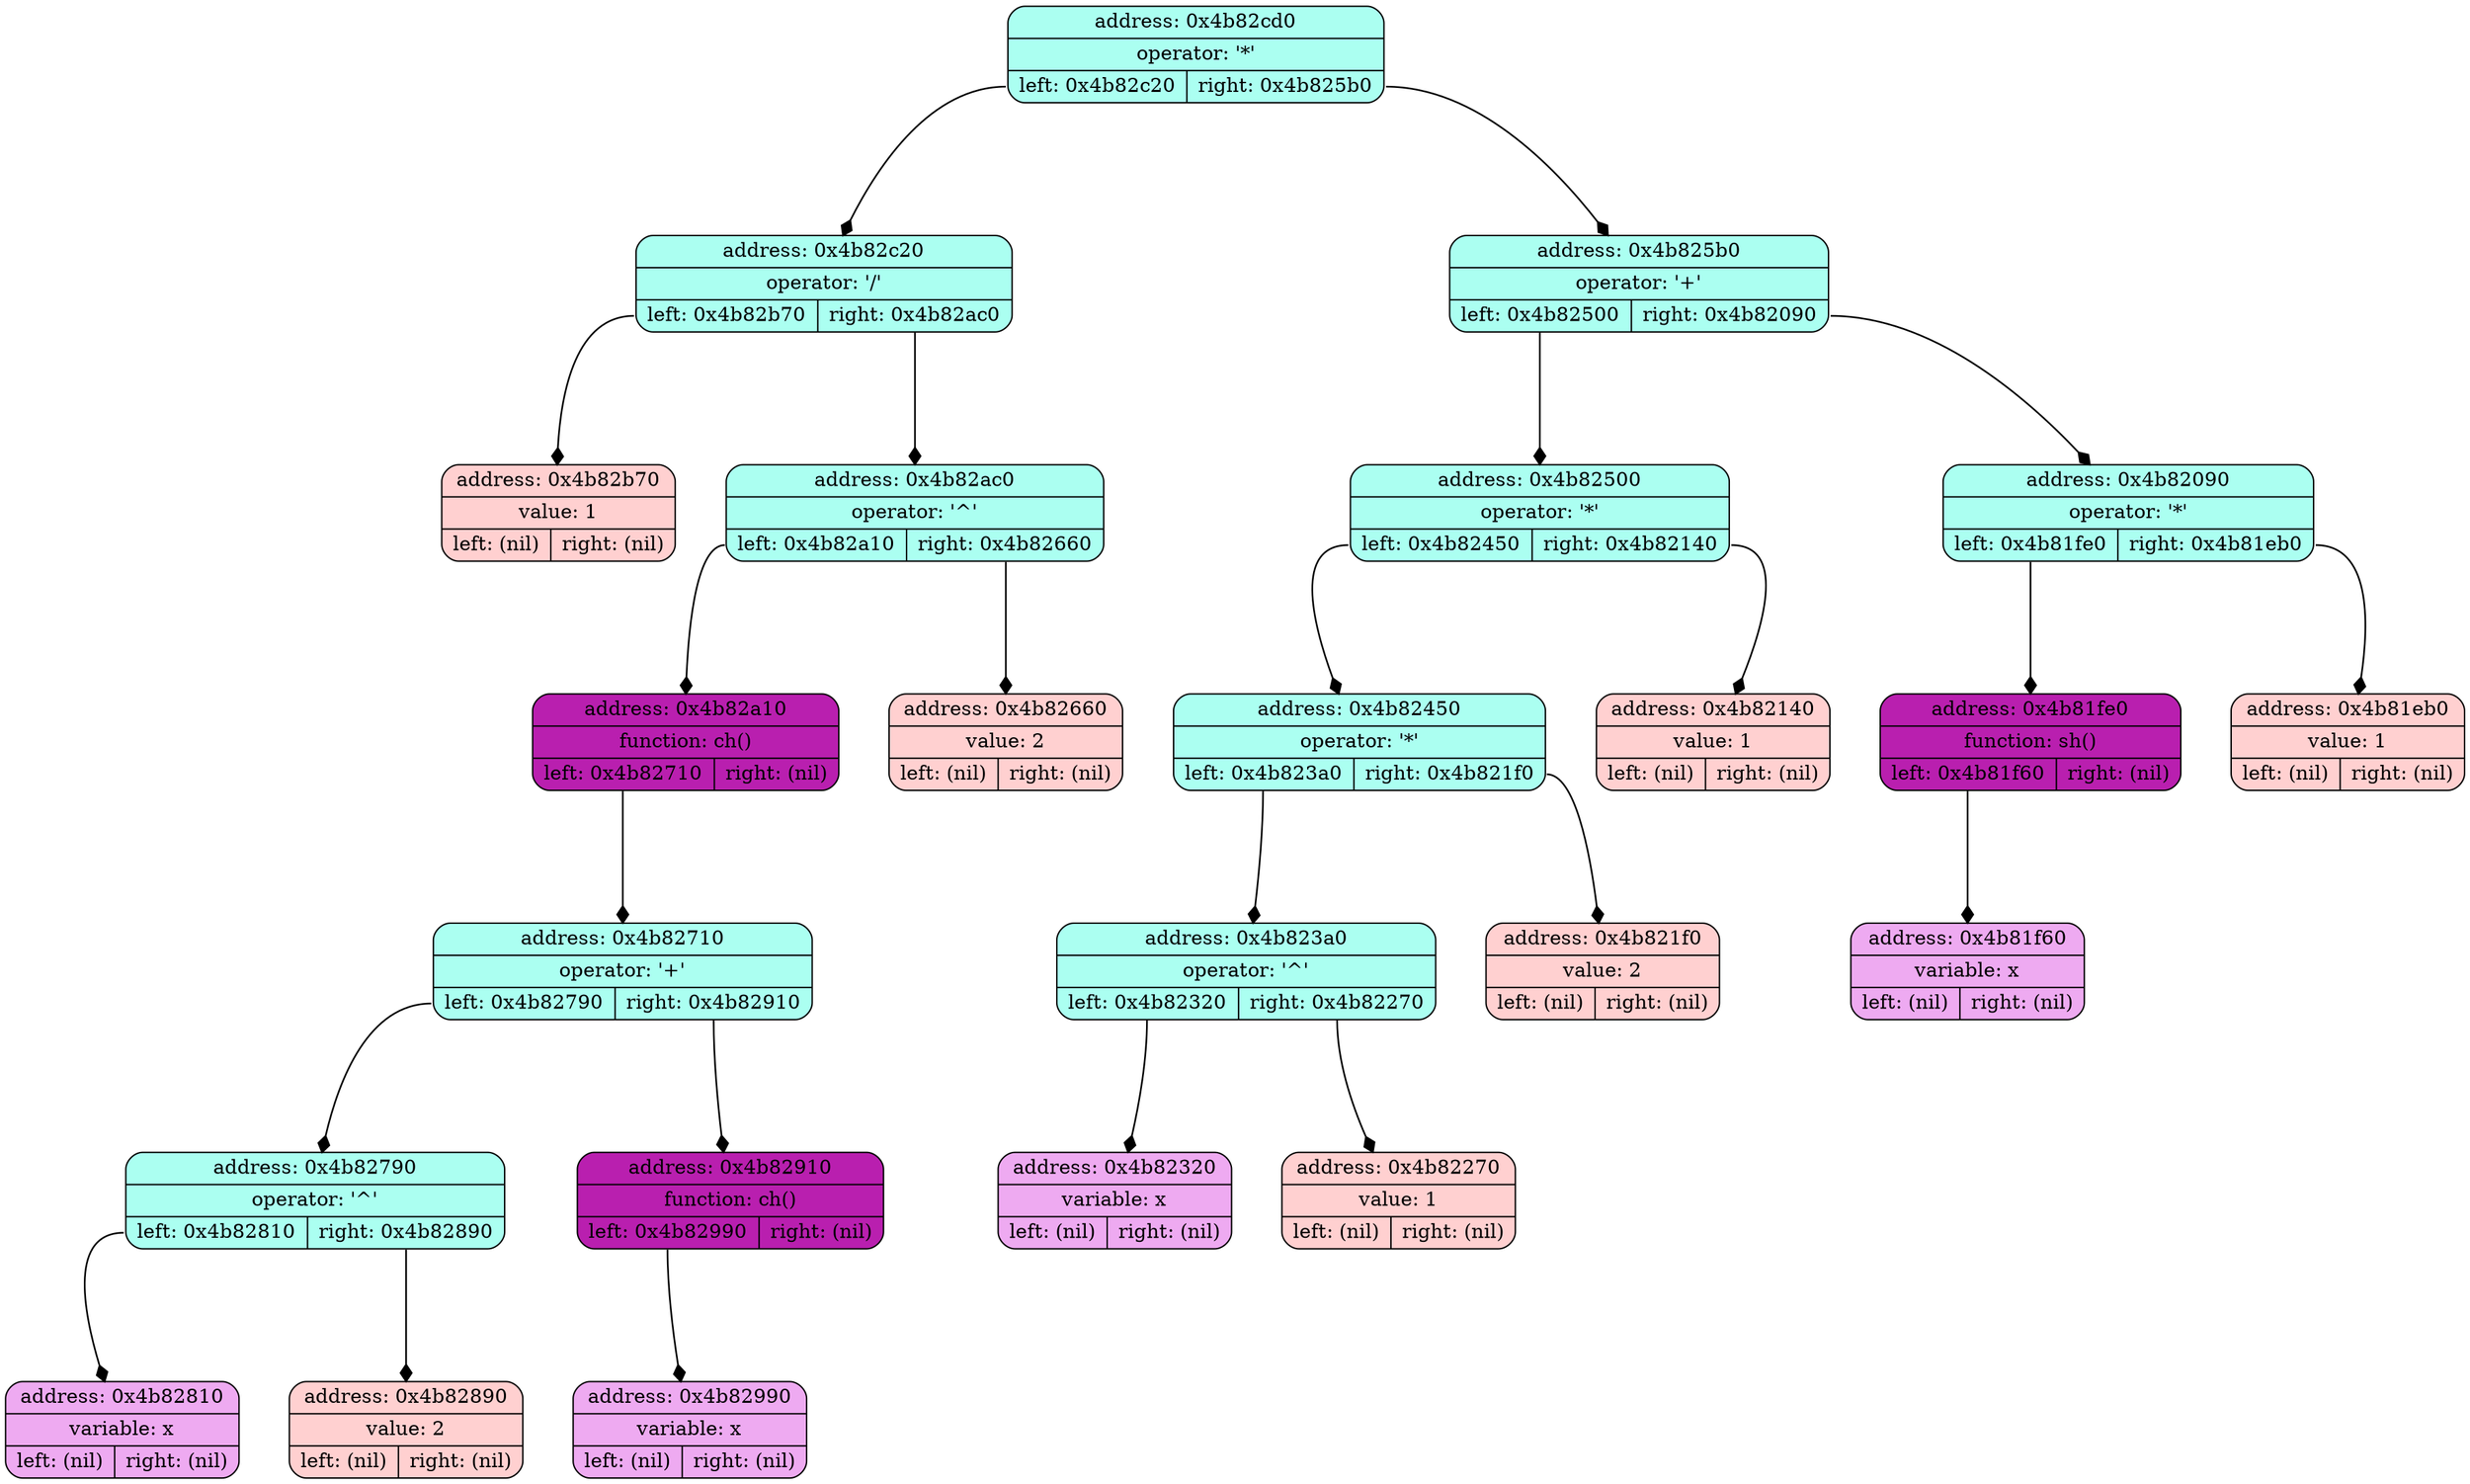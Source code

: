 digraph List {
	dpi = 100;
	fontname = "Comic Sans MS";
	fontsize = 20;
	rankdir  = TB;
graph [fillcolor = lightgreen, ranksep = 1.3, nodesep = 0.5, style = "rounded", color = green, penwidth = 2];
edge [color = black, arrowhead = diamond, arrowsize = 1, penwidth = 1.2];
node1 [shape = Mrecord, style = filled, fillcolor = "#ABFFF1", label ="{address: 0x4b82cd0|operator: '*'| { <ptr1> left: 0x4b82c20| <ptr2> right: 0x4b825b0}}"]
node2 [shape = Mrecord, style = filled, fillcolor = "#ABFFF1", label ="{address: 0x4b82cd0|operator: '*'| { <ptr1> left: 0x4b82c20| <ptr2> right: 0x4b825b0}}"]
node1: <ptr1> -> node2; node3 [shape = Mrecord, style = filled, fillcolor = "#ABFFF1", label ="{address: 0x4b82cd0|operator: '*'| { <ptr1> left: 0x4b82c20| <ptr2> right: 0x4b825b0}}"]
node1: <ptr2> -> node3; 
node2 [shape = Mrecord, style = filled, fillcolor = "#ABFFF1", label ="{address: 0x4b82c20|operator: '/'| { <ptr1> left: 0x4b82b70| <ptr2> right: 0x4b82ac0}}"]
node4 [shape = Mrecord, style = filled, fillcolor = "#ABFFF1", label ="{address: 0x4b82c20|operator: '/'| { <ptr1> left: 0x4b82b70| <ptr2> right: 0x4b82ac0}}"]
node2: <ptr1> -> node4; node5 [shape = Mrecord, style = filled, fillcolor = "#ABFFF1", label ="{address: 0x4b82c20|operator: '/'| { <ptr1> left: 0x4b82b70| <ptr2> right: 0x4b82ac0}}"]
node2: <ptr2> -> node5; 
node3 [shape = Mrecord, style = filled, fillcolor = "#ABFFF1", label ="{address: 0x4b825b0|operator: '+'| { <ptr1> left: 0x4b82500| <ptr2> right: 0x4b82090}}"]
node6 [shape = Mrecord, style = filled, fillcolor = "#ABFFF1", label ="{address: 0x4b825b0|operator: '+'| { <ptr1> left: 0x4b82500| <ptr2> right: 0x4b82090}}"]
node3: <ptr1> -> node6; node7 [shape = Mrecord, style = filled, fillcolor = "#ABFFF1", label ="{address: 0x4b825b0|operator: '+'| { <ptr1> left: 0x4b82500| <ptr2> right: 0x4b82090}}"]
node3: <ptr2> -> node7; 
node4 [shape = Mrecord, style = filled, fillcolor = "#FFD0D0", label ="{address: 0x4b82b70|value: 1| { <ptr1> left: (nil)| <ptr2> right: (nil)}}"]

node5 [shape = Mrecord, style = filled, fillcolor = "#ABFFF1", label ="{address: 0x4b82ac0|operator: '^'| { <ptr1> left: 0x4b82a10| <ptr2> right: 0x4b82660}}"]
node8 [shape = Mrecord, style = filled, fillcolor = "#ABFFF1", label ="{address: 0x4b82ac0|operator: '^'| { <ptr1> left: 0x4b82a10| <ptr2> right: 0x4b82660}}"]
node5: <ptr1> -> node8; node9 [shape = Mrecord, style = filled, fillcolor = "#ABFFF1", label ="{address: 0x4b82ac0|operator: '^'| { <ptr1> left: 0x4b82a10| <ptr2> right: 0x4b82660}}"]
node5: <ptr2> -> node9; 
node6 [shape = Mrecord, style = filled, fillcolor = "#ABFFF1", label ="{address: 0x4b82500|operator: '*'| { <ptr1> left: 0x4b82450| <ptr2> right: 0x4b82140}}"]
node10 [shape = Mrecord, style = filled, fillcolor = "#ABFFF1", label ="{address: 0x4b82500|operator: '*'| { <ptr1> left: 0x4b82450| <ptr2> right: 0x4b82140}}"]
node6: <ptr1> -> node10; node11 [shape = Mrecord, style = filled, fillcolor = "#ABFFF1", label ="{address: 0x4b82500|operator: '*'| { <ptr1> left: 0x4b82450| <ptr2> right: 0x4b82140}}"]
node6: <ptr2> -> node11; 
node7 [shape = Mrecord, style = filled, fillcolor = "#ABFFF1", label ="{address: 0x4b82090|operator: '*'| { <ptr1> left: 0x4b81fe0| <ptr2> right: 0x4b81eb0}}"]
node12 [shape = Mrecord, style = filled, fillcolor = "#ABFFF1", label ="{address: 0x4b82090|operator: '*'| { <ptr1> left: 0x4b81fe0| <ptr2> right: 0x4b81eb0}}"]
node7: <ptr1> -> node12; node13 [shape = Mrecord, style = filled, fillcolor = "#ABFFF1", label ="{address: 0x4b82090|operator: '*'| { <ptr1> left: 0x4b81fe0| <ptr2> right: 0x4b81eb0}}"]
node7: <ptr2> -> node13; 
node8 [shape = Mrecord, style = filled, fillcolor = "#B91FAF", label ="{address: 0x4b82a10|function: ch()| { <ptr1> left: 0x4b82710| <ptr2> right: (nil)}}"]
node14 [shape = Mrecord, style = filled, fillcolor = "#B91FAF", label ="{address: 0x4b82a10|function: ch()| { <ptr1> left: 0x4b82710| <ptr2> right: (nil)}}"]
node8: <ptr1> -> node14; 
node9 [shape = Mrecord, style = filled, fillcolor = "#FFD0D0", label ="{address: 0x4b82660|value: 2| { <ptr1> left: (nil)| <ptr2> right: (nil)}}"]

node10 [shape = Mrecord, style = filled, fillcolor = "#ABFFF1", label ="{address: 0x4b82450|operator: '*'| { <ptr1> left: 0x4b823a0| <ptr2> right: 0x4b821f0}}"]
node15 [shape = Mrecord, style = filled, fillcolor = "#ABFFF1", label ="{address: 0x4b82450|operator: '*'| { <ptr1> left: 0x4b823a0| <ptr2> right: 0x4b821f0}}"]
node10: <ptr1> -> node15; node16 [shape = Mrecord, style = filled, fillcolor = "#ABFFF1", label ="{address: 0x4b82450|operator: '*'| { <ptr1> left: 0x4b823a0| <ptr2> right: 0x4b821f0}}"]
node10: <ptr2> -> node16; 
node11 [shape = Mrecord, style = filled, fillcolor = "#FFD0D0", label ="{address: 0x4b82140|value: 1| { <ptr1> left: (nil)| <ptr2> right: (nil)}}"]

node12 [shape = Mrecord, style = filled, fillcolor = "#B91FAF", label ="{address: 0x4b81fe0|function: sh()| { <ptr1> left: 0x4b81f60| <ptr2> right: (nil)}}"]
node17 [shape = Mrecord, style = filled, fillcolor = "#B91FAF", label ="{address: 0x4b81fe0|function: sh()| { <ptr1> left: 0x4b81f60| <ptr2> right: (nil)}}"]
node12: <ptr1> -> node17; 
node13 [shape = Mrecord, style = filled, fillcolor = "#FFD0D0", label ="{address: 0x4b81eb0|value: 1| { <ptr1> left: (nil)| <ptr2> right: (nil)}}"]

node14 [shape = Mrecord, style = filled, fillcolor = "#ABFFF1", label ="{address: 0x4b82710|operator: '+'| { <ptr1> left: 0x4b82790| <ptr2> right: 0x4b82910}}"]
node18 [shape = Mrecord, style = filled, fillcolor = "#ABFFF1", label ="{address: 0x4b82710|operator: '+'| { <ptr1> left: 0x4b82790| <ptr2> right: 0x4b82910}}"]
node14: <ptr1> -> node18; node19 [shape = Mrecord, style = filled, fillcolor = "#ABFFF1", label ="{address: 0x4b82710|operator: '+'| { <ptr1> left: 0x4b82790| <ptr2> right: 0x4b82910}}"]
node14: <ptr2> -> node19; 
node15 [shape = Mrecord, style = filled, fillcolor = "#ABFFF1", label ="{address: 0x4b823a0|operator: '^'| { <ptr1> left: 0x4b82320| <ptr2> right: 0x4b82270}}"]
node20 [shape = Mrecord, style = filled, fillcolor = "#ABFFF1", label ="{address: 0x4b823a0|operator: '^'| { <ptr1> left: 0x4b82320| <ptr2> right: 0x4b82270}}"]
node15: <ptr1> -> node20; node21 [shape = Mrecord, style = filled, fillcolor = "#ABFFF1", label ="{address: 0x4b823a0|operator: '^'| { <ptr1> left: 0x4b82320| <ptr2> right: 0x4b82270}}"]
node15: <ptr2> -> node21; 
node16 [shape = Mrecord, style = filled, fillcolor = "#FFD0D0", label ="{address: 0x4b821f0|value: 2| { <ptr1> left: (nil)| <ptr2> right: (nil)}}"]

node17 [shape = Mrecord, style = filled, fillcolor = "#EEAAF1", label ="{address: 0x4b81f60|variable: x| { <ptr1> left: (nil)| <ptr2> right: (nil)}}"]

node18 [shape = Mrecord, style = filled, fillcolor = "#ABFFF1", label ="{address: 0x4b82790|operator: '^'| { <ptr1> left: 0x4b82810| <ptr2> right: 0x4b82890}}"]
node22 [shape = Mrecord, style = filled, fillcolor = "#ABFFF1", label ="{address: 0x4b82790|operator: '^'| { <ptr1> left: 0x4b82810| <ptr2> right: 0x4b82890}}"]
node18: <ptr1> -> node22; node23 [shape = Mrecord, style = filled, fillcolor = "#ABFFF1", label ="{address: 0x4b82790|operator: '^'| { <ptr1> left: 0x4b82810| <ptr2> right: 0x4b82890}}"]
node18: <ptr2> -> node23; 
node19 [shape = Mrecord, style = filled, fillcolor = "#B91FAF", label ="{address: 0x4b82910|function: ch()| { <ptr1> left: 0x4b82990| <ptr2> right: (nil)}}"]
node24 [shape = Mrecord, style = filled, fillcolor = "#B91FAF", label ="{address: 0x4b82910|function: ch()| { <ptr1> left: 0x4b82990| <ptr2> right: (nil)}}"]
node19: <ptr1> -> node24; 
node20 [shape = Mrecord, style = filled, fillcolor = "#EEAAF1", label ="{address: 0x4b82320|variable: x| { <ptr1> left: (nil)| <ptr2> right: (nil)}}"]

node21 [shape = Mrecord, style = filled, fillcolor = "#FFD0D0", label ="{address: 0x4b82270|value: 1| { <ptr1> left: (nil)| <ptr2> right: (nil)}}"]

node22 [shape = Mrecord, style = filled, fillcolor = "#EEAAF1", label ="{address: 0x4b82810|variable: x| { <ptr1> left: (nil)| <ptr2> right: (nil)}}"]

node23 [shape = Mrecord, style = filled, fillcolor = "#FFD0D0", label ="{address: 0x4b82890|value: 2| { <ptr1> left: (nil)| <ptr2> right: (nil)}}"]

node24 [shape = Mrecord, style = filled, fillcolor = "#EEAAF1", label ="{address: 0x4b82990|variable: x| { <ptr1> left: (nil)| <ptr2> right: (nil)}}"]

}